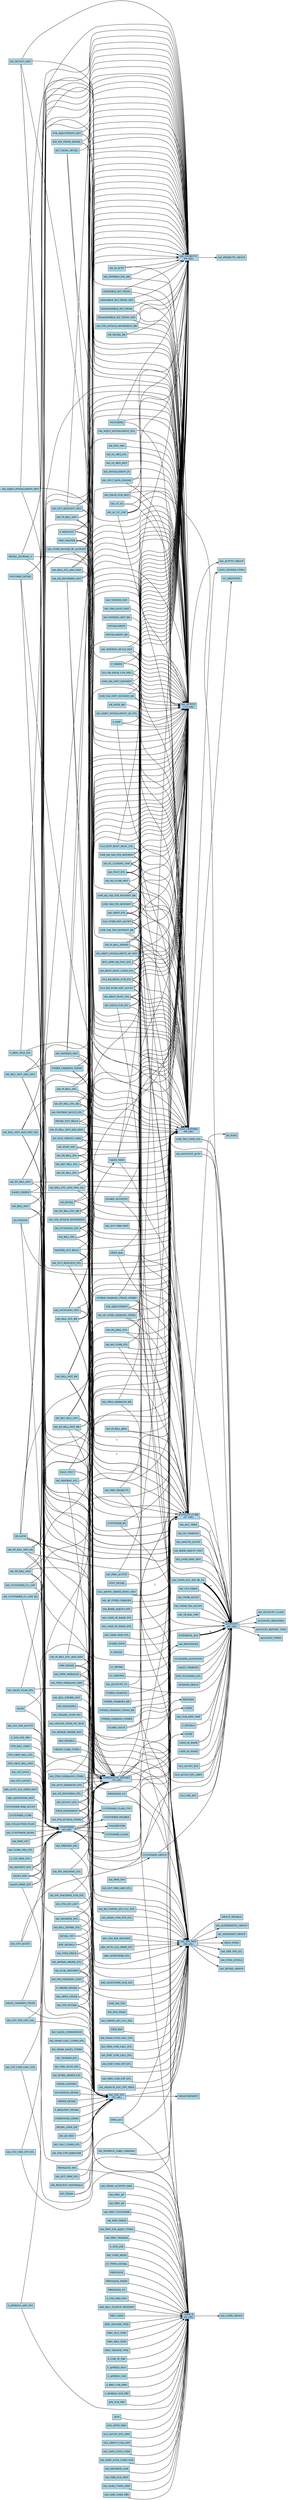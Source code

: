digraph DatabaseRelationships {
  rankdir=LR;
  node [shape=box, style=filled, fillcolor=lightblue];
  "IAS_ACTVTY" [label="IAS_ACTVTY\n(113 refs)", fillcolor="#AED6F1"];
  "COST_CENTERS" [label="COST_CENTERS\n(96 refs)", fillcolor="#AED6F1"];
  "IAS_PROJECTS" [label="IAS_PROJECTS\n(80 refs)", fillcolor="#AED6F1"];
  "WAREHOUSE_DETAILS" [label="WAREHOUSE_DETAILS\n(79 refs)", fillcolor="#AED6F1"];
  "ACCOUNT" [label="ACCOUNT\n(62 refs)", fillcolor="#AED6F1"];
  "ACCOUNT_CURR" [label="ACCOUNT_CURR\n(57 refs)", fillcolor="#AED6F1"];
  "IAS_ITM_DTL" [label="IAS_ITM_DTL\n(52 refs)", fillcolor="#AED6F1"];
  "IAS_ITM_MST" [label="IAS_ITM_MST\n(48 refs)", fillcolor="#AED6F1"];
  "USER_R" [label="USER_R\n(44 refs)", fillcolor="#AED6F1"];
  "CUSTOMER" [label="CUSTOMER\n(43 refs)", fillcolor="#AED6F1"];
  "ACCOUNT" -> "IAS_ACCOUNT_CLASS" [penwidth=1.5];
  "ACCOUNT" -> "ACCOUNT_GROUPING" [penwidth=1.5];
  "ACCOUNT" -> "ACCOUNT_REPORT_TYPE" [penwidth=1.5];
  "ACCOUNT" -> "ACCOUNT_TYPES" [penwidth=1.5];
  "ACCOUNT_CURR" -> "ACCOUNT" [penwidth=1.5];
  "ACCOUNT_CURR" -> "EX_RATE" [penwidth=1.5];
  "APX_SCR_PRV" -> "USER_R" [penwidth=1.5];
  "ARS_AUTO_SLS_ORDR_DTL" -> "IAS_ITM_MST" [penwidth=1.5];
  "ARS_AUTO_SLS_ORDR_MST" -> "CUSTOMER" [penwidth=1.5];
  "ARS_BILL_FLLWUP_MOVMNT" -> "USER_R" [penwidth=1.5];
  "ARS_QUESTNNR_DTL" -> "IAS_ITM_MST" [penwidth=1.5];
  "ARS_QUESTNNR_MST" -> "CUSTOMER" [penwidth=1.5];
  "ARS_QUESTNNR_SUB_DTL" -> "IAS_ITM_MST" [penwidth=1.5];
  "ASSEMBLE_KIT_ITEMS" -> "IAS_ACTVTY" [penwidth=1.5];
  "ASSEMBLE_KIT_ITEMS" -> "IAS_PROJECTS" [penwidth=1.5];
  "ASSEMBLE_KIT_ITEMS_DET" -> "IAS_ACTVTY" [penwidth=1.5];
  "ASSEMBLE_KIT_ITEMS_DET" -> "IAS_PROJECTS" [penwidth=1.5];
  "AUD" -> "USER_R" [penwidth=1.5];
  "BGT_APRV_RQ_FNC_DTL" -> "IAS_ACTVTY" [penwidth=1.5];
  "BGT_APRV_RQ_FNC_DTL" -> "ACCOUNT_CURR" [penwidth=1.5];
  "BGT_APRV_RQ_FNC_DTL" -> "IAS_PROJECTS" [penwidth=1.5];
  "BGT_APRV_RQ_FNC_DTL" -> "COST_CENTERS" [penwidth=1.5];
  "BIN_DETAILS" -> "WAREHOUSE_DETAILS" [penwidth=1.5];
  "CASH_AT_BANK" -> "ACCOUNT" [penwidth=2.0, label="2"];
  "CASH_IN_HAND" -> "ACCOUNT" [penwidth=1.5];
  "COMPOUND_ITEMS" -> "IAS_ITM_DTL" [penwidth=1.5];
  "COST_CENTERS" -> "CC_GROUPING" [penwidth=1.5];
  "COST_CENTERS" -> "COST_CENTER_TYPES" [penwidth=1.5];
  "COST_DETAIL" -> "ACCOUNT_CURR" [penwidth=1.5];
  "CREDIT_CARD_TYPES" -> "WAREHOUSE_DETAILS" [penwidth=1.5];
  "CUSTOMER" -> "ACCOUNT" [penwidth=1.5];
  "CUSTOMER" -> "REGIONS" [penwidth=1.5];
  "CUSTOMER" -> "SALES_MAN" [penwidth=1.5];
  "CUSTOMER" -> "CITIES" [penwidth=1.5];
  "CUSTOMER" -> "CNTRY" [penwidth=1.5];
  "CUSTOMER" -> "COLLERCTOR" [penwidth=1.5];
  "CUSTOMER" -> "COST_CENTERS" [penwidth=1.5];
  "CUSTOMER" -> "CUSTOMER_CLASS" [penwidth=1.5];
  "CUSTOMER" -> "CUSTOMER_CLASS_TYP" [penwidth=1.5];
  "CUSTOMER" -> "CUSTOMER_DEGREE" [penwidth=1.5];
  "CUSTOMER" -> "CUSTOMER_GROUP" [penwidth=1.5];
  "CUSTOMER_BNK_ACCNT" -> "CUSTOMER" [penwidth=1.5];
  "CUSTOMER_CURR" -> "CUSTOMER" [penwidth=1.5];
  "CUSTOMER_GROUP" -> "ACCOUNT" [penwidth=1.5];
  "CUSTOMER_RQ" -> "ACCOUNT" [penwidth=1.5];
  "CUSTOMER_RQ" -> "COST_CENTERS" [penwidth=1.5];
  "DETAIL_GATE_GR" -> "IAS_ITM_DTL" [penwidth=1.5];
  "DETAIL_INV" -> "IAS_ITM_DTL" [penwidth=1.5];
  "DETAIL_INV" -> "WAREHOUSE_DETAILS" [penwidth=1.5];
  "DETAIL_JOURNAL_V" -> "IAS_ACTVTY" [penwidth=1.5];
  "DETAIL_JOURNAL_V" -> "ACCOUNT_CURR" [penwidth=1.5];
  "DETAIL_JOURNAL_V" -> "IAS_PROJECTS" [penwidth=1.5];
  "DETAIL_JOURNAL_V" -> "COST_CENTERS" [penwidth=1.5];
  "DETAIL_JOURNAL_V" -> "CUSTOMER" [penwidth=1.5];
  "DETAIL_OUT_BILLS" -> "IAS_ACTVTY" [penwidth=1.5];
  "DETAIL_OUT_BILLS" -> "IAS_ITM_DTL" [penwidth=1.5];
  "DETAIL_OUT_BILLS" -> "IAS_PROJECTS" [penwidth=1.5];
  "DETAIL_OUT_BILLS" -> "COST_CENTERS" [penwidth=1.5];
  "DETAIL_OUT_BILLS" -> "WAREHOUSE_DETAILS" [penwidth=1.5];
  "DISASSEMBLE_KIT_ITEMS" -> "IAS_ACTVTY" [penwidth=1.5];
  "DISASSEMBLE_KIT_ITEMS" -> "IAS_PROJECTS" [penwidth=1.5];
  "DISASSEMBLE_KIT_ITEMS_DET" -> "IAS_ACTVTY" [penwidth=1.5];
  "DISASSEMBLE_KIT_ITEMS_DET" -> "IAS_PROJECTS" [penwidth=1.5];
  "DIS_KIT_ITEMS_DETAIL" -> "IAS_ACTVTY" [penwidth=1.5];
  "DIS_KIT_ITEMS_DETAIL" -> "IAS_ITM_DTL" [penwidth=1.5];
  "DIS_KIT_ITEMS_DETAIL" -> "IAS_PROJECTS" [penwidth=1.5];
  "DTS_OPTN_PRIV" -> "USER_R" [penwidth=1.5];
  "EXP_DETAILS" -> "IAS_ITM_DTL" [penwidth=1.5];
  "EXP_DETAILS" -> "WAREHOUSE_DETAILS" [penwidth=1.5];
  "GLS_ACCNT_DTL" -> "ACCOUNT" [penwidth=1.5];
  "GLS_ACCNT_DTL_GRPS" -> "ACCOUNT" [penwidth=1.5];
  "GLS_ACCNT_DTL_PRIV" -> "USER_R" [penwidth=1.5];
  "GLS_ADVNC_EXPNS_RVNU_MST" -> "ACCOUNT_CURR" [penwidth=2.0, label="2"];
  "GLS_CRNCY_USR_LMT" -> "USER_R" [penwidth=1.5];
  "GLS_EDIT_BDGT_BLNC_DTL" -> "IAS_ACTVTY" [penwidth=1.5];
  "GLS_EDIT_BDGT_BLNC_DTL" -> "ACCOUNT" [penwidth=1.5];
  "GLS_EDIT_BDGT_BLNC_DTL" -> "IAS_PROJECTS" [penwidth=1.5];
  "GLS_EDIT_BDGT_BLNC_DTL" -> "COST_CENTERS" [penwidth=1.5];
  "GLS_RQ_EXCH_CUR_DTL" -> "IAS_ACTVTY" [penwidth=1.5];
  "GLS_RQ_EXCH_CUR_DTL" -> "ACCOUNT_CURR" [penwidth=1.5];
  "GLS_RQ_EXCH_CUR_DTL" -> "IAS_PROJECTS" [penwidth=1.5];
  "GLS_RQ_EXCH_CUR_DTL" -> "COST_CENTERS" [penwidth=1.5];
  "GLS_RQ_EXCH_CUR_MST" -> "IAS_ACTVTY" [penwidth=1.5];
  "GLS_RQ_EXCH_CUR_MST" -> "IAS_PROJECTS" [penwidth=1.5];
  "GLS_RQ_EXCH_CUR_MST" -> "COST_CENTERS" [penwidth=1.5];
  "GLS_RQ_VCHR_MST_ACCNT" -> "IAS_ACTVTY" [penwidth=1.5];
  "GLS_RQ_VCHR_MST_ACCNT" -> "ACCOUNT_CURR" [penwidth=1.5];
  "GLS_RQ_VCHR_MST_ACCNT" -> "IAS_PROJECTS" [penwidth=1.5];
  "GLS_RQ_VCHR_MST_ACCNT" -> "COST_CENTERS" [penwidth=1.5];
  "GLS_TAX_ACC" -> "ACCOUNT" [penwidth=1.5];
  "GLS_VCHR_MST_ACCNT" -> "IAS_ACTVTY" [penwidth=1.5];
  "GLS_VCHR_MST_ACCNT" -> "ACCOUNT_CURR" [penwidth=1.5];
  "GLS_VCHR_MST_ACCNT" -> "IAS_PROJECTS" [penwidth=1.5];
  "GLS_VCHR_MST_ACCNT" -> "COST_CENTERS" [penwidth=1.5];
  "GNR_RQ_TAX_ITM_MOVMNT" -> "IAS_ACTVTY" [penwidth=1.5];
  "GNR_RQ_TAX_ITM_MOVMNT" -> "IAS_ITM_MST" [penwidth=1.5];
  "GNR_RQ_TAX_ITM_MOVMNT" -> "IAS_PROJECTS" [penwidth=1.5];
  "GNR_RQ_TAX_ITM_MOVMNT" -> "COST_CENTERS" [penwidth=1.5];
  "GNR_RQ_TAX_ITM_MOVMNT_BR" -> "IAS_ACTVTY" [penwidth=1.5];
  "GNR_RQ_TAX_ITM_MOVMNT_BR" -> "IAS_ITM_MST" [penwidth=1.5];
  "GNR_RQ_TAX_ITM_MOVMNT_BR" -> "IAS_PROJECTS" [penwidth=1.5];
  "GNR_RQ_TAX_ITM_MOVMNT_BR" -> "COST_CENTERS" [penwidth=1.5];
  "GNR_TAX_CODE_DTL" -> "ACCOUNT" [penwidth=2.0, label="2"];
  "GNR_TAX_INPT_MOVMNT" -> "IAS_ACTVTY" [penwidth=1.5];
  "GNR_TAX_INPT_MOVMNT" -> "IAS_PROJECTS" [penwidth=1.5];
  "GNR_TAX_INPT_MOVMNT" -> "COST_CENTERS" [penwidth=1.5];
  "GNR_TAX_INPT_MOVMNT_BR" -> "IAS_ACTVTY" [penwidth=1.5];
  "GNR_TAX_INPT_MOVMNT_BR" -> "IAS_PROJECTS" [penwidth=1.5];
  "GNR_TAX_INPT_MOVMNT_BR" -> "COST_CENTERS" [penwidth=1.5];
  "GNR_TAX_ITM" -> "IAS_ITM_MST" [penwidth=1.5];
  "GNR_TAX_ITM_MOVMNT" -> "IAS_ACTVTY" [penwidth=1.5];
  "GNR_TAX_ITM_MOVMNT" -> "IAS_ITM_MST" [penwidth=1.5];
  "GNR_TAX_ITM_MOVMNT" -> "IAS_PROJECTS" [penwidth=1.5];
  "GNR_TAX_ITM_MOVMNT" -> "COST_CENTERS" [penwidth=1.5];
  "GNR_TAX_ITM_MOVMNT_BR" -> "IAS_ACTVTY" [penwidth=1.5];
  "GNR_TAX_ITM_MOVMNT_BR" -> "IAS_ITM_MST" [penwidth=1.5];
  "GNR_TAX_ITM_MOVMNT_BR" -> "IAS_PROJECTS" [penwidth=1.5];
  "GNR_TAX_ITM_MOVMNT_BR" -> "COST_CENTERS" [penwidth=1.5];
  "GRN_DETAIL" -> "IAS_ITM_DTL" [penwidth=1.5];
  "GRN_DETAIL" -> "COST_CENTERS" [penwidth=1.5];
  "GRN_DETAIL" -> "WAREHOUSE_DETAILS" [penwidth=1.5];
  "GRN_MASTER" -> "IAS_ACTVTY" [penwidth=1.5];
  "GRN_MASTER" -> "IAS_PROJECTS" [penwidth=1.5];
  "GRN_MASTER" -> "COST_CENTERS" [penwidth=1.5];
  "GRN_MASTER" -> "WAREHOUSE_DETAILS" [penwidth=1.5];
  "GR_DETAIL" -> "IAS_ACTVTY" [penwidth=1.5];
  "GR_DETAIL" -> "IAS_ITM_DTL" [penwidth=1.5];
  "GR_DETAIL" -> "IAS_PROJECTS" [penwidth=1.5];
  "GR_DETAIL" -> "COST_CENTERS" [penwidth=1.5];
  "GR_DETAIL" -> "WAREHOUSE_DETAILS" [penwidth=1.5];
  "GR_DETAIL_BR" -> "IAS_ACTVTY" [penwidth=1.5];
  "GR_DETAIL_BR" -> "IAS_PROJECTS" [penwidth=1.5];
  "GR_NOTE" -> "IAS_ACTVTY" [penwidth=1.5];
  "GR_NOTE" -> "ACCOUNT_CURR" [penwidth=2.0, label="2"];
  "GR_NOTE" -> "IAS_PROJECTS" [penwidth=1.5];
  "GR_NOTE" -> "COST_CENTERS" [penwidth=1.5];
  "GR_NOTE" -> "CUSTOMER" [penwidth=1.5];
  "GR_NOTE" -> "WAREHOUSE_DETAILS" [penwidth=1.5];
  "GR_NOTE_BR" -> "IAS_ACTVTY" [penwidth=1.5];
  "GUARN_ACCOUNT" -> "IAS_ACTVTY" [penwidth=1.5];
  "GUARN_ACCOUNT" -> "ACCOUNT" [penwidth=1.5];
  "GUARN_ACCOUNT" -> "COST_CENTERS" [penwidth=1.5];
  "GUARN_INCR" -> "ACCOUNT_CURR" [penwidth=1.5];
  "GUARN_ISSUE" -> "ACCOUNT" [penwidth=1.5];
  "GUARN_ISSUE" -> "ACCOUNT_CURR" [penwidth=1.5];
  "IAS_ACCOUNT_ACTV" -> "ACCOUNT" [penwidth=1.5];
  "IAS_ACCOUNT_CC" -> "ACCOUNT" [penwidth=1.5];
  "IAS_ACCOUNT_CC" -> "COST_CENTERS" [penwidth=1.5];
  "IAS_ACC_TREE" -> "ACCOUNT" [penwidth=2.0, label="2"];
  "IAS_ACTVTY" -> "IAS_ACTVTY_GROUP" [penwidth=1.5];
  "IAS_ACTV_SERIALNO_DTL" -> "IAS_ITM_MST" [penwidth=1.5];
  "IAS_ACTV_SERIALNO_DTL" -> "COST_CENTERS" [penwidth=1.5];
  "IAS_ACTV_SERIALNO_DTL" -> "WAREHOUSE_DETAILS" [penwidth=1.5];
  "IAS_AC_CC_LMT" -> "IAS_ACTVTY" [penwidth=1.5];
  "IAS_AC_CC_LMT" -> "ACCOUNT" [penwidth=1.5];
  "IAS_AC_CC_LMT" -> "IAS_PROJECTS" [penwidth=1.5];
  "IAS_AC_CC_LMT" -> "COST_CENTERS" [penwidth=1.5];
  "IAS_ADJST_INSTALLMENT_AP_DTL" -> "IAS_ACTVTY" [penwidth=1.5];
  "IAS_ADJST_INSTALLMENT_AP_MST" -> "IAS_ACTVTY" [penwidth=1.5];
  "IAS_ADJST_INSTALLMENT_AP_MST" -> "COST_CENTERS" [penwidth=1.5];
  "IAS_ADJST_INSTALLMENT_DTL" -> "IAS_ACTVTY" [penwidth=1.5];
  "IAS_ADJST_INSTALLMENT_MST" -> "IAS_ACTVTY" [penwidth=1.5];
  "IAS_ADJST_INSTALLMENT_MST" -> "COST_CENTERS" [penwidth=1.5];
  "IAS_ADJST_INSTALLMENT_MST" -> "CUSTOMER" [penwidth=1.5];
  "IAS_AP_CHARGES" -> "ACCOUNT" [penwidth=1.5];
  "IAS_AP_DISC" -> "IAS_ITM_DTL" [penwidth=1.5];
  "IAS_AP_OTHR_CHARGES" -> "ACCOUNT_CURR" [penwidth=1.5];
  "IAS_AP_OTHR_CHARGES_ITEMS" -> "IAS_ACTVTY" [penwidth=1.5];
  "IAS_AP_OTHR_CHARGES_ITEMS" -> "IAS_ITM_MST" [penwidth=1.5];
  "IAS_AP_OTHR_CHARGES_ITEMS" -> "ACCOUNT_CURR" [penwidth=1.5];
  "IAS_AP_OTHR_CHARGES_ITEMS" -> "IAS_PROJECTS" [penwidth=1.5];
  "IAS_ASSCTN_ACCNT" -> "ACCOUNT" [penwidth=1.5];
  "IAS_BANK_ADJUST_DTL" -> "ACCOUNT_CURR" [penwidth=1.5];
  "IAS_BANK_ADJUST_MST" -> "ACCOUNT" [penwidth=1.5];
  "IAS_BDGT_BLNC_CLMN_DTL" -> "IAS_ACTVTY" [penwidth=1.5];
  "IAS_BDGT_BLNC_CLMN_DTL" -> "ACCOUNT_CURR" [penwidth=1.5];
  "IAS_BDGT_BLNC_CLMN_DTL" -> "IAS_PROJECTS" [penwidth=1.5];
  "IAS_BDGT_BLNC_CLMN_DTL" -> "COST_CENTERS" [penwidth=1.5];
  "IAS_BDGT_BLNC_DTL" -> "IAS_ACTVTY" [penwidth=1.5];
  "IAS_BDGT_BLNC_DTL" -> "ACCOUNT" [penwidth=1.5];
  "IAS_BDGT_BLNC_DTL" -> "IAS_PROJECTS" [penwidth=1.5];
  "IAS_BDGT_BLNC_DTL" -> "COST_CENTERS" [penwidth=1.5];
  "IAS_BILL_DTL" -> "IAS_ACTVTY" [penwidth=1.5];
  "IAS_BILL_DTL" -> "IAS_ITM_DTL" [penwidth=1.5];
  "IAS_BILL_DTL" -> "IAS_PROJECTS" [penwidth=1.5];
  "IAS_BILL_DTL" -> "COST_CENTERS" [penwidth=1.5];
  "IAS_BILL_DTL" -> "WAREHOUSE_DETAILS" [penwidth=1.5];
  "IAS_BILL_DTL_ADD_DISC" -> "IAS_ACTVTY" [penwidth=1.5];
  "IAS_BILL_DTL_ADD_DISC" -> "IAS_PROJECTS" [penwidth=1.5];
  "IAS_BILL_DTL_ADD_DISC" -> "COST_CENTERS" [penwidth=1.5];
  "IAS_BILL_DTL_ADD_DISC" -> "WAREHOUSE_DETAILS" [penwidth=1.5];
  "IAS_BILL_DTL_ADD_DISC_RQ" -> "IAS_ACTVTY" [penwidth=1.5];
  "IAS_BILL_DTL_ADD_DISC_RQ" -> "IAS_ITM_MST" [penwidth=1.5];
  "IAS_BILL_DTL_ADD_DISC_RQ" -> "IAS_PROJECTS" [penwidth=1.5];
  "IAS_BILL_DTL_ADD_DISC_RQ" -> "COST_CENTERS" [penwidth=1.5];
  "IAS_BILL_DTL_ADD_DISC_RQ" -> "WAREHOUSE_DETAILS" [penwidth=1.5];
  "IAS_BILL_DTL_BR" -> "IAS_ACTVTY" [penwidth=1.5];
  "IAS_BILL_DTL_BR" -> "IAS_ITM_MST" [penwidth=1.5];
  "IAS_BILL_DTL_BR" -> "IAS_PROJECTS" [penwidth=1.5];
  "IAS_BILL_DTL_BR" -> "COST_CENTERS" [penwidth=1.5];
  "IAS_BILL_DTL_BR" -> "WAREHOUSE_DETAILS" [penwidth=1.5];
  "IAS_BILL_EXPIRE_DTL" -> "IAS_ITM_DTL" [penwidth=1.5];
  "IAS_BILL_EXPIRE_DTL" -> "WAREHOUSE_DETAILS" [penwidth=1.5];
  "IAS_BILL_EXPIRE_MST" -> "WAREHOUSE_DETAILS" [penwidth=1.5];
  "IAS_BILL_MST" -> "IAS_ACTVTY" [penwidth=1.5];
  "IAS_BILL_MST" -> "ACCOUNT_CURR" [penwidth=1.5];
  "IAS_BILL_MST" -> "IAS_PROJECTS" [penwidth=1.5];
  "IAS_BILL_MST" -> "COST_CENTERS" [penwidth=1.5];
  "IAS_BILL_MST" -> "CUSTOMER" [penwidth=1.5];
  "IAS_BILL_MST" -> "WAREHOUSE_DETAILS" [penwidth=1.5];
  "IAS_BILL_MST_ADD_DISC" -> "IAS_ACTVTY" [penwidth=1.5];
  "IAS_BILL_MST_ADD_DISC" -> "ACCOUNT_CURR" [penwidth=2.0, label="2"];
  "IAS_BILL_MST_ADD_DISC" -> "IAS_PROJECTS" [penwidth=1.5];
  "IAS_BILL_MST_ADD_DISC" -> "COST_CENTERS" [penwidth=1.5];
  "IAS_BILL_MST_ADD_DISC" -> "CUSTOMER" [penwidth=1.5];
  "IAS_BILL_MST_ADD_DISC" -> "WAREHOUSE_DETAILS" [penwidth=1.5];
  "IAS_BILL_MST_ADD_DISC_RQ" -> "IAS_ACTVTY" [penwidth=1.5];
  "IAS_BILL_MST_ADD_DISC_RQ" -> "ACCOUNT_CURR" [penwidth=2.0, label="2"];
  "IAS_BILL_MST_ADD_DISC_RQ" -> "IAS_PROJECTS" [penwidth=1.5];
  "IAS_BILL_MST_ADD_DISC_RQ" -> "COST_CENTERS" [penwidth=1.5];
  "IAS_BILL_MST_ADD_DISC_RQ" -> "CUSTOMER" [penwidth=1.5];
  "IAS_BILL_MST_ADD_DISC_RQ" -> "WAREHOUSE_DETAILS" [penwidth=1.5];
  "IAS_BILL_MST_BR" -> "IAS_ACTVTY" [penwidth=1.5];
  "IAS_BILL_MST_BR" -> "ACCOUNT_CURR" [penwidth=1.5];
  "IAS_BILL_MST_BR" -> "COST_CENTERS" [penwidth=1.5];
  "IAS_BILL_MST_BR" -> "WAREHOUSE_DETAILS" [penwidth=1.5];
  "IAS_CALC_COMM_DTL" -> "IAS_ITM_DTL" [penwidth=1.5];
  "IAS_CASH_AT_BANK_DTL" -> "ACCOUNT_CURR" [penwidth=1.5];
  "IAS_CASH_IN_HAND_DTL" -> "ACCOUNT_CURR" [penwidth=1.5];
  "IAS_CASH_MAN_DTL" -> "ACCOUNT_CURR" [penwidth=1.5];
  "IAS_CASH_MAN_MST" -> "ACCOUNT" [penwidth=1.5];
  "IAS_CC_PJ" -> "IAS_PROJECTS" [penwidth=1.5];
  "IAS_CC_PJ" -> "COST_CENTERS" [penwidth=1.5];
  "IAS_CMPNS_QTY_CLC_DTL" -> "IAS_ITM_MST" [penwidth=1.5];
  "IAS_COLLECTION_PLAN" -> "CUSTOMER" [penwidth=1.5];
  "IAS_CONN_ACC_INV_BY_GL" -> "ACCOUNT" [penwidth=8.0, label="14"];
  "IAS_CONN_WCODE_BY_ACTIVITY" -> "IAS_ACTVTY" [penwidth=1.5];
  "IAS_CONN_WCODE_BY_ACTIVITY" -> "IAS_PROJECTS" [penwidth=1.5];
  "IAS_CONN_WCODE_BY_ACTIVITY" -> "COST_CENTERS" [penwidth=1.5];
  "IAS_CONN_WCODE_BY_ACTIVITY" -> "WAREHOUSE_DETAILS" [penwidth=1.5];
  "IAS_CST_ACCNT" -> "ACCOUNT" [penwidth=1.5];
  "IAS_CST_ACCNT" -> "CUSTOMER" [penwidth=1.5];
  "IAS_CST_COM_CALC_DTL" -> "IAS_ITM_MST" [penwidth=1.5];
  "IAS_CST_COM_CALC_DTL" -> "CUSTOMER" [penwidth=1.5];
  "IAS_CST_COM_STP_DTL" -> "IAS_ITM_MST" [penwidth=1.5];
  "IAS_CST_COM_STP_DTL" -> "CUSTOMER" [penwidth=1.5];
  "IAS_CST_DVCS" -> "CUSTOMER" [penwidth=1.5];
  "IAS_CST_FINES" -> "ACCOUNT" [penwidth=1.5];
  "IAS_CST_ITM_ACTVTY" -> "CUSTOMER" [penwidth=1.5];
  "IAS_CST_ITM_ACTVTY" -> "WAREHOUSE_DETAILS" [penwidth=1.5];
  "IAS_CST_ITM_LMT_SAL" -> "IAS_ITM_DTL" [penwidth=1.5];
  "IAS_CST_ITM_LMT_SAL" -> "CUSTOMER" [penwidth=1.5];
  "IAS_CST_LOCTN" -> "CUSTOMER" [penwidth=1.5];
  "IAS_CUR_DIFF_TMP" -> "ACCOUNT" [penwidth=1.5];
  "IAS_CUSTOMER_CC_LMT" -> "COST_CENTERS" [penwidth=1.5];
  "IAS_CUSTOMER_CC_LMT" -> "CUSTOMER" [penwidth=1.5];
  "IAS_CUSTOMER_CC_LMT_RQ" -> "COST_CENTERS" [penwidth=1.5];
  "IAS_CUSTOMER_CC_LMT_RQ" -> "CUSTOMER" [penwidth=1.5];
  "IAS_CUSTOMER_SIGNS" -> "CUSTOMER" [penwidth=1.5];
  "IAS_DATE_LOCK_USER" -> "USER_R" [penwidth=1.5];
  "IAS_DATE_LOCK_USER_SCR" -> "USER_R" [penwidth=1.5];
  "IAS_DFLT_DATA_ONLINE" -> "IAS_ACTVTY" [penwidth=1.5];
  "IAS_DFLT_DATA_ONLINE" -> "IAS_PROJECTS" [penwidth=1.5];
  "IAS_DFLT_DATA_ONLINE" -> "COST_CENTERS" [penwidth=1.5];
  "IAS_DOC_DEL" -> "IAS_ACTVTY" [penwidth=1.5];
  "IAS_DUE_CREDIT_CARD" -> "IAS_ACTVTY" [penwidth=1.5];
  "IAS_DUE_CREDIT_CARD" -> "COST_CENTERS" [penwidth=1.5];
  "IAS_DUE_CREDIT_CARD" -> "WAREHOUSE_DETAILS" [penwidth=1.5];
  "IAS_EMP_COM_CALC_DTL" -> "IAS_ITM_MST" [penwidth=1.5];
  "IAS_EMP_COM_STP_DTL" -> "IAS_ITM_MST" [penwidth=1.5];
  "IAS_EXCH_CUR_DTL" -> "IAS_ACTVTY" [penwidth=1.5];
  "IAS_EXCH_CUR_DTL" -> "ACCOUNT_CURR" [penwidth=1.5];
  "IAS_EXCH_CUR_DTL" -> "IAS_PROJECTS" [penwidth=1.5];
  "IAS_EXCH_CUR_DTL" -> "COST_CENTERS" [penwidth=1.5];
  "IAS_EXCH_CUR_MST" -> "IAS_ACTVTY" [penwidth=1.5];
  "IAS_EXCH_CUR_MST" -> "IAS_PROJECTS" [penwidth=1.5];
  "IAS_EXCH_CUR_MST" -> "COST_CENTERS" [penwidth=1.5];
  "IAS_FAVORITE_SCR" -> "USER_R" [penwidth=1.5];
  "IAS_FREIGHT_DTL" -> "IAS_ITM_MST" [penwidth=1.5];
  "IAS_FREIGHT_DTL" -> "WAREHOUSE_DETAILS" [penwidth=1.5];
  "IAS_FRM_FLD_PRIV" -> "USER_R" [penwidth=1.5];
  "IAS_GLRQ_TYPES_PRIV" -> "USER_R" [penwidth=1.5];
  "IAS_GL_REQ_DTL" -> "IAS_ACTVTY" [penwidth=1.5];
  "IAS_GL_REQ_MST" -> "IAS_ACTVTY" [penwidth=1.5];
  "IAS_GNR_CODE_PRV" -> "USER_R" [penwidth=1.5];
  "IAS_GRNT_DTL" -> "IAS_ACTVTY" [penwidth=1.5];
  "IAS_GRNT_DTL" -> "ACCOUNT_CURR" [penwidth=1.5];
  "IAS_GRNT_DTL" -> "IAS_PROJECTS" [penwidth=1.5];
  "IAS_GRNT_DTL" -> "COST_CENTERS" [penwidth=1.5];
  "IAS_GR_INCOMING_DTL" -> "IAS_ITM_DTL" [penwidth=1.5];
  "IAS_GR_INCOMING_DTL" -> "COST_CENTERS" [penwidth=1.5];
  "IAS_GR_INCOMING_DTL" -> "WAREHOUSE_DETAILS" [penwidth=1.5];
  "IAS_GR_INCOMING_MST" -> "IAS_ACTVTY" [penwidth=1.5];
  "IAS_GR_INCOMING_MST" -> "IAS_PROJECTS" [penwidth=1.5];
  "IAS_GR_INCOMING_MST" -> "COST_CENTERS" [penwidth=1.5];
  "IAS_GR_INCOMING_MST" -> "WAREHOUSE_DETAILS" [penwidth=1.5];
  "IAS_INCOUT_DTL" -> "IAS_ITM_DTL" [penwidth=1.5];
  "IAS_INCOUT_DTL" -> "COST_CENTERS" [penwidth=1.5];
  "IAS_INCOUT_DTL" -> "WAREHOUSE_DETAILS" [penwidth=1.5];
  "IAS_INCOUT_MST" -> "IAS_ACTVTY" [penwidth=1.5];
  "IAS_INCOUT_MST" -> "IAS_PROJECTS" [penwidth=1.5];
  "IAS_INCOUT_MST" -> "COST_CENTERS" [penwidth=1.5];
  "IAS_INCOUT_MST" -> "CUSTOMER" [penwidth=1.5];
  "IAS_INCOUT_MST" -> "WAREHOUSE_DETAILS" [penwidth=1.5];
  "IAS_INSRNCE_CARD_CHRONIC" -> "IAS_ITM_MST" [penwidth=1.5];
  "IAS_INSTALLMENT_PI" -> "IAS_ACTVTY" [penwidth=1.5];
  "IAS_INV_MACHINE_DTL" -> "IAS_ITM_MST" [penwidth=1.5];
  "IAS_INV_MACHINE_DTL" -> "WAREHOUSE_DETAILS" [penwidth=1.5];
  "IAS_INV_MACHINE_SUB_DTL" -> "IAS_ITM_MST" [penwidth=1.5];
  "IAS_INV_MACHINE_SUB_DTL" -> "WAREHOUSE_DETAILS" [penwidth=1.5];
  "IAS_ITEMS_ACTIVITY_PRIV" -> "USER_R" [penwidth=1.5];
  "IAS_ITEM_PRICE" -> "IAS_ITM_DTL" [penwidth=1.5];
  "IAS_ITEM_PRICE" -> "WAREHOUSE_DETAILS" [penwidth=1.5];
  "IAS_ITEM_SERIALNO" -> "IAS_ACTVTY" [penwidth=1.5];
  "IAS_ITEM_SERIALNO" -> "IAS_ITM_DTL" [penwidth=1.5];
  "IAS_ITEM_SERIALNO" -> "WAREHOUSE_DETAILS" [penwidth=1.5];
  "IAS_ITEM_SERIALNO_BR" -> "IAS_ACTVTY" [penwidth=1.5];
  "IAS_ITEM_SERIALNO_BR" -> "IAS_ITM_MST" [penwidth=1.5];
  "IAS_ITEM_SERIALNO_GRN" -> "IAS_ACTVTY" [penwidth=1.5];
  "IAS_ITEM_SERIALNO_GRN" -> "IAS_ITM_MST" [penwidth=1.5];
  "IAS_ITEM_SERIALNO_GRN" -> "WAREHOUSE_DETAILS" [penwidth=1.5];
  "IAS_ITEM_SERIALNO_OTHRS" -> "IAS_ACTVTY" [penwidth=1.5];
  "IAS_ITEM_SERIALNO_OTHRS" -> "IAS_ITM_MST" [penwidth=1.5];
  "IAS_ITEM_SERIALNO_OTHRS" -> "WAREHOUSE_DETAILS" [penwidth=1.5];
  "IAS_ITM_ATTACH_MOVEMENT" -> "IAS_ACTVTY" [penwidth=1.5];
  "IAS_ITM_ATTACH_MOVEMENT" -> "IAS_ITM_MST" [penwidth=1.5];
  "IAS_ITM_ATTACH_MOVEMENT" -> "IAS_PROJECTS" [penwidth=1.5];
  "IAS_ITM_ATTACH_MOVEMENT" -> "COST_CENTERS" [penwidth=1.5];
  "IAS_ITM_ATTACH_MOVEMENT" -> "WAREHOUSE_DETAILS" [penwidth=1.5];
  "IAS_ITM_ATTACH_MOVEMENT_BR" -> "IAS_ACTVTY" [penwidth=1.5];
  "IAS_ITM_ATTACH_MOVEMENT_BR" -> "IAS_PROJECTS" [penwidth=1.5];
  "IAS_ITM_ATTACH_OTHRS" -> "IAS_ITM_MST" [penwidth=1.5];
  "IAS_ITM_ATTACH_OTHRS" -> "COST_CENTERS" [penwidth=1.5];
  "IAS_ITM_ATTACH_OTHRS" -> "WAREHOUSE_DETAILS" [penwidth=1.5];
  "IAS_ITM_DTL" -> "IAS_ITM_MST" [penwidth=1.5];
  "IAS_ITM_DTL" -> "MEASUREMENT" [penwidth=1.5];
  "IAS_ITM_MST" -> "IAS_GRP_ITM_LVL" [penwidth=1.5];
  "IAS_ITM_MST" -> "IAS_ITEM_LEVELS" [penwidth=1.5];
  "IAS_ITM_MST" -> "IAS_DETAIL_GROUP" [penwidth=1.5];
  "IAS_ITM_MST" -> "GROUP_DETAILS" [penwidth=1.5];
  "IAS_ITM_MST" -> "IAS_ALTERNATIVE_GROUP" [penwidth=1.5];
  "IAS_ITM_MST" -> "IAS_ASSISTANT_GROUP" [penwidth=1.5];
  "IAS_ITM_MST" -> "ITEM_TYPES" [penwidth=1.5];
  "IAS_ITM_PERIODIC_COST" -> "IAS_ITM_DTL" [penwidth=1.5];
  "IAS_ITM_PERIODIC_COST" -> "WAREHOUSE_DETAILS" [penwidth=1.5];
  "IAS_ITM_QTY_LMT" -> "IAS_ITM_MST" [penwidth=1.5];
  "IAS_ITM_QTY_LMT" -> "WAREHOUSE_DETAILS" [penwidth=1.5];
  "IAS_ITM_SMAN" -> "IAS_ITM_MST" [penwidth=1.5];
  "IAS_ITM_UNT_BARCODE" -> "IAS_ITM_DTL" [penwidth=1.5];
  "IAS_ITM_WCODE" -> "IAS_ITM_DTL" [penwidth=1.5];
  "IAS_ITM_WCODE" -> "IAS_ITM_MST" [penwidth=1.5];
  "IAS_ITM_WCODE" -> "WAREHOUSE_DETAILS" [penwidth=1.5];
  "IAS_MACHINES" -> "WAREHOUSE_DETAILS" [penwidth=1.5];
  "IAS_MEASUR_DSC_ITM_TRNS" -> "IAS_ITM_MST" [penwidth=1.5];
  "IAS_ONLINE_CONN_WC" -> "WAREHOUSE_DETAILS" [penwidth=1.5];
  "IAS_ONLINE_CONN_WC_RGN" -> "WAREHOUSE_DETAILS" [penwidth=1.5];
  "IAS_OPEN_STOCK" -> "IAS_ITM_DTL" [penwidth=1.5];
  "IAS_OPEN_STOCK" -> "WAREHOUSE_DETAILS" [penwidth=1.5];
  "IAS_OUTGOING_DTL" -> "IAS_ACTVTY" [penwidth=1.5];
  "IAS_OUTGOING_DTL" -> "IAS_ITM_DTL" [penwidth=1.5];
  "IAS_OUTGOING_DTL" -> "IAS_PROJECTS" [penwidth=1.5];
  "IAS_OUTGOING_DTL" -> "COST_CENTERS" [penwidth=1.5];
  "IAS_OUTGOING_DTL" -> "WAREHOUSE_DETAILS" [penwidth=1.5];
  "IAS_OUTGOING_MST" -> "IAS_ACTVTY" [penwidth=1.5];
  "IAS_OUTGOING_MST" -> "ACCOUNT_CURR" [penwidth=2.0, label="2"];
  "IAS_OUTGOING_MST" -> "IAS_PROJECTS" [penwidth=1.5];
  "IAS_OUTGOING_MST" -> "COST_CENTERS" [penwidth=1.5];
  "IAS_OUTGOING_MST" -> "WAREHOUSE_DETAILS" [penwidth=1.5];
  "IAS_OUT_REQUEST_DTL" -> "IAS_ACTVTY" [penwidth=1.5];
  "IAS_OUT_REQUEST_DTL" -> "IAS_ITM_DTL" [penwidth=1.5];
  "IAS_OUT_REQUEST_DTL" -> "IAS_PROJECTS" [penwidth=1.5];
  "IAS_OUT_REQUEST_DTL" -> "COST_CENTERS" [penwidth=1.5];
  "IAS_OUT_REQUEST_DTL" -> "WAREHOUSE_DETAILS" [penwidth=1.5];
  "IAS_OUT_REQUEST_MST" -> "IAS_ACTVTY" [penwidth=1.5];
  "IAS_OUT_REQUEST_MST" -> "IAS_PROJECTS" [penwidth=1.5];
  "IAS_OUT_REQUEST_MST" -> "COST_CENTERS" [penwidth=1.5];
  "IAS_OUT_REQUEST_MST" -> "WAREHOUSE_DETAILS" [penwidth=1.5];
  "IAS_PI_BILL_DTL" -> "IAS_ACTVTY" [penwidth=1.5];
  "IAS_PI_BILL_DTL" -> "IAS_ITM_DTL" [penwidth=1.5];
  "IAS_PI_BILL_DTL" -> "IAS_PROJECTS" [penwidth=1.5];
  "IAS_PI_BILL_DTL" -> "COST_CENTERS" [penwidth=1.5];
  "IAS_PI_BILL_DTL" -> "WAREHOUSE_DETAILS" [penwidth=1.5];
  "IAS_PI_BILL_DTL_ADD_DISC" -> "IAS_ITM_MST" [penwidth=1.5];
  "IAS_PI_BILL_DTL_ADD_DISC" -> "COST_CENTERS" [penwidth=1.5];
  "IAS_PI_BILL_DTL_ADD_DISC" -> "WAREHOUSE_DETAILS" [penwidth=1.5];
  "IAS_PI_BILL_EXPND" -> "IAS_ACTVTY" [penwidth=1.5];
  "IAS_PI_BILL_EXPND" -> "ACCOUNT" [penwidth=1.5];
  "IAS_PI_BILL_EXPND" -> "IAS_PROJECTS" [penwidth=1.5];
  "IAS_PI_BILL_EXPND" -> "COST_CENTERS" [penwidth=1.5];
  "IAS_PI_BILL_JRNL" -> "ACCOUNT_CURR" [penwidth=1.5];
  "IAS_PI_BILL_JRNL" -> "COST_CENTERS" [penwidth=1.5];
  "IAS_PI_BILL_MST" -> "IAS_ACTVTY" [penwidth=1.5];
  "IAS_PI_BILL_MST" -> "IAS_PROJECTS" [penwidth=1.5];
  "IAS_PI_BILL_MST" -> "COST_CENTERS" [penwidth=1.5];
  "IAS_PI_BILL_MST" -> "WAREHOUSE_DETAILS" [penwidth=1.5];
  "IAS_PI_BILL_MST_ADD_DISC" -> "IAS_ACTVTY" [penwidth=1.5];
  "IAS_PI_BILL_MST_ADD_DISC" -> "ACCOUNT_CURR" [penwidth=2.0, label="2"];
  "IAS_PI_BILL_MST_ADD_DISC" -> "IAS_PROJECTS" [penwidth=1.5];
  "IAS_PI_BILL_MST_ADD_DISC" -> "COST_CENTERS" [penwidth=1.5];
  "IAS_PI_BILL_MST_ADD_DISC" -> "WAREHOUSE_DETAILS" [penwidth=1.5];
  "IAS_PJ_ACTV" -> "IAS_ACTVTY" [penwidth=1.5];
  "IAS_PJ_ACTV" -> "IAS_PROJECTS" [penwidth=1.5];
  "IAS_PL_CLOSING_TMP" -> "IAS_ACTVTY" [penwidth=1.5];
  "IAS_PL_CLOSING_TMP" -> "ACCOUNT_CURR" [penwidth=1.5];
  "IAS_PL_CLOSING_TMP" -> "IAS_PROJECTS" [penwidth=1.5];
  "IAS_PL_CLOSING_TMP" -> "COST_CENTERS" [penwidth=1.5];
  "IAS_POST_DTL" -> "IAS_ACTVTY" [penwidth=1.5];
  "IAS_POST_DTL" -> "ACCOUNT_CURR" [penwidth=1.5];
  "IAS_POST_DTL" -> "IAS_PROJECTS" [penwidth=1.5];
  "IAS_POST_DTL" -> "COST_CENTERS" [penwidth=1.5];
  "IAS_POST_MST" -> "IAS_ACTVTY" [penwidth=1.5];
  "IAS_POST_MST" -> "COST_CENTERS" [penwidth=1.5];
  "IAS_POST_MST" -> "WAREHOUSE_DETAILS" [penwidth=1.5];
  "IAS_PRIV_ACTVTY" -> "IAS_ACTVTY" [penwidth=1.5];
  "IAS_PRIV_ACTVTY" -> "USER_R" [penwidth=1.5];
  "IAS_PRIV_AP" -> "USER_R" [penwidth=1.5];
  "IAS_PRIV_AR" -> "USER_R" [penwidth=1.5];
  "IAS_PRIV_CUSTOMER" -> "USER_R" [penwidth=1.5];
  "IAS_PRIV_PRICE" -> "USER_R" [penwidth=1.5];
  "IAS_PRIV_PROJECTS" -> "IAS_PROJECTS" [penwidth=1.5];
  "IAS_PRIV_PROJECTS" -> "USER_R" [penwidth=1.5];
  "IAS_PRIV_STK_ADJST_TYPES" -> "USER_R" [penwidth=1.5];
  "IAS_PRIV_VENDOR" -> "USER_R" [penwidth=1.5];
  "IAS_PRM_COM_CALC_DTL" -> "IAS_ITM_MST" [penwidth=1.5];
  "IAS_PRM_COM_STP_DTL" -> "IAS_ITM_MST" [penwidth=1.5];
  "IAS_PRM_CST" -> "CUSTOMER" [penwidth=1.5];
  "IAS_PRM_ITM" -> "IAS_ITM_MST" [penwidth=1.5];
  "IAS_PROJECTS" -> "IAS_PROJECTS_GROUP" [penwidth=1.5];
  "IAS_PR_BILL_DTL" -> "IAS_ACTVTY" [penwidth=1.5];
  "IAS_PR_BILL_DTL" -> "IAS_ITM_DTL" [penwidth=1.5];
  "IAS_PR_BILL_DTL" -> "IAS_PROJECTS" [penwidth=1.5];
  "IAS_PR_BILL_DTL" -> "COST_CENTERS" [penwidth=1.5];
  "IAS_PR_BILL_DTL" -> "WAREHOUSE_DETAILS" [penwidth=1.5];
  "IAS_PR_BILL_MST" -> "IAS_ACTVTY" [penwidth=1.5];
  "IAS_PR_BILL_MST" -> "ACCOUNT_CURR" [penwidth=1.5];
  "IAS_PR_BILL_MST" -> "IAS_PROJECTS" [penwidth=1.5];
  "IAS_PR_BILL_MST" -> "COST_CENTERS" [penwidth=1.5];
  "IAS_PR_BILL_MST" -> "CUSTOMER" [penwidth=1.5];
  "IAS_PR_BILL_MST" -> "WAREHOUSE_DETAILS" [penwidth=1.5];
  "IAS_QUT_PRM_DTL" -> "IAS_ITM_DTL" [penwidth=1.5];
  "IAS_QUT_PRM_GRP_DTL" -> "IAS_ITM_MST" [penwidth=1.5];
  "IAS_QUT_PRM_MST" -> "COST_CENTERS" [penwidth=1.5];
  "IAS_RECEIPT_DOC" -> "IAS_ITM_MST" [penwidth=1.5];
  "IAS_RECEIPT_DOC" -> "COST_CENTERS" [penwidth=1.5];
  "IAS_RECEIPT_DOC" -> "CUSTOMER" [penwidth=1.5];
  "IAS_REPAIR_ORDER_DTL" -> "IAS_ITM_DTL" [penwidth=1.5];
  "IAS_REPAIR_ORDER_DTL" -> "WAREHOUSE_DETAILS" [penwidth=1.5];
  "IAS_REPAIR_ORDER_MST" -> "WAREHOUSE_DETAILS" [penwidth=1.5];
  "IAS_REQUEST_MATERIALS" -> "IAS_ITM_DTL" [penwidth=1.5];
  "IAS_RESERVE_DTL" -> "IAS_ITM_DTL" [penwidth=1.5];
  "IAS_RESERVE_DTL" -> "WAREHOUSE_DETAILS" [penwidth=1.5];
  "IAS_RET_BILL_DTL" -> "IAS_ACTVTY" [penwidth=1.5];
  "IAS_RET_BILL_DTL" -> "IAS_ITM_MST" [penwidth=1.5];
  "IAS_RET_BILL_DTL" -> "IAS_PROJECTS" [penwidth=1.5];
  "IAS_RET_BILL_DTL" -> "COST_CENTERS" [penwidth=1.5];
  "IAS_RET_BILL_DTL" -> "WAREHOUSE_DETAILS" [penwidth=1.5];
  "IAS_RET_BILL_MST" -> "IAS_ACTVTY" [penwidth=1.5];
  "IAS_RET_BILL_MST" -> "ACCOUNT_CURR" [penwidth=1.5];
  "IAS_RET_BILL_MST" -> "COST_CENTERS" [penwidth=1.5];
  "IAS_RET_BILL_MST" -> "WAREHOUSE_DETAILS" [penwidth=1.5];
  "IAS_RQ_CMPNS_QTY_CLC_DTL" -> "IAS_ITM_MST" [penwidth=1.5];
  "IAS_RQ_JRNL_DTL" -> "IAS_ACTVTY" [penwidth=1.5];
  "IAS_RQ_JRNL_DTL" -> "ACCOUNT_CURR" [penwidth=1.5];
  "IAS_RQ_JRNL_DTL" -> "COST_CENTERS" [penwidth=1.5];
  "IAS_RQ_VCHR_DTL" -> "IAS_ACTVTY" [penwidth=1.5];
  "IAS_RQ_VCHR_DTL" -> "ACCOUNT_CURR" [penwidth=1.5];
  "IAS_RQ_VCHR_DTL" -> "COST_CENTERS" [penwidth=1.5];
  "IAS_RQ_VCHR_MST" -> "IAS_ACTVTY" [penwidth=1.5];
  "IAS_RQ_VCHR_MST" -> "COST_CENTERS" [penwidth=1.5];
  "IAS_RT_BILL_DTL" -> "IAS_ACTVTY" [penwidth=1.5];
  "IAS_RT_BILL_DTL" -> "IAS_ITM_DTL" [penwidth=1.5];
  "IAS_RT_BILL_DTL" -> "IAS_PROJECTS" [penwidth=1.5];
  "IAS_RT_BILL_DTL" -> "COST_CENTERS" [penwidth=1.5];
  "IAS_RT_BILL_DTL" -> "WAREHOUSE_DETAILS" [penwidth=1.5];
  "IAS_RT_BILL_DTL_BR" -> "IAS_ACTVTY" [penwidth=1.5];
  "IAS_RT_BILL_DTL_BR" -> "IAS_ITM_MST" [penwidth=1.5];
  "IAS_RT_BILL_DTL_BR" -> "IAS_PROJECTS" [penwidth=1.5];
  "IAS_RT_BILL_DTL_BR" -> "COST_CENTERS" [penwidth=1.5];
  "IAS_RT_BILL_DTL_BR" -> "WAREHOUSE_DETAILS" [penwidth=1.5];
  "IAS_RT_BILL_DTL_RQ" -> "IAS_ACTVTY" [penwidth=1.5];
  "IAS_RT_BILL_DTL_RQ" -> "IAS_ITM_MST" [penwidth=1.5];
  "IAS_RT_BILL_DTL_RQ" -> "IAS_PROJECTS" [penwidth=1.5];
  "IAS_RT_BILL_DTL_RQ" -> "COST_CENTERS" [penwidth=1.5];
  "IAS_RT_BILL_DTL_RQ" -> "WAREHOUSE_DETAILS" [penwidth=1.5];
  "IAS_RT_BILL_MST" -> "IAS_ACTVTY" [penwidth=1.5];
  "IAS_RT_BILL_MST" -> "ACCOUNT_CURR" [penwidth=1.5];
  "IAS_RT_BILL_MST" -> "IAS_PROJECTS" [penwidth=1.5];
  "IAS_RT_BILL_MST" -> "COST_CENTERS" [penwidth=1.5];
  "IAS_RT_BILL_MST" -> "CUSTOMER" [penwidth=1.5];
  "IAS_RT_BILL_MST" -> "WAREHOUSE_DETAILS" [penwidth=1.5];
  "IAS_RT_BILL_MST_BR" -> "IAS_ACTVTY" [penwidth=1.5];
  "IAS_RT_BILL_MST_BR" -> "ACCOUNT_CURR" [penwidth=1.5];
  "IAS_RT_BILL_MST_BR" -> "COST_CENTERS" [penwidth=1.5];
  "IAS_RT_BILL_MST_BR" -> "WAREHOUSE_DETAILS" [penwidth=1.5];
  "IAS_RT_BILL_MST_RQ" -> "IAS_ACTVTY" [penwidth=1.5];
  "IAS_RT_BILL_MST_RQ" -> "ACCOUNT_CURR" [penwidth=1.5];
  "IAS_RT_BILL_MST_RQ" -> "IAS_PROJECTS" [penwidth=1.5];
  "IAS_RT_BILL_MST_RQ" -> "COST_CENTERS" [penwidth=1.5];
  "IAS_RT_BILL_MST_RQ" -> "CUSTOMER" [penwidth=1.5];
  "IAS_RT_BILL_MST_RQ" -> "WAREHOUSE_DETAILS" [penwidth=1.5];
  "IAS_SALES_COMMISSION" -> "IAS_ITM_DTL" [penwidth=1.5];
  "IAS_SALES_PLAN_DTL" -> "COST_CENTERS" [penwidth=1.5];
  "IAS_SALES_PLAN_DTL" -> "CUSTOMER" [penwidth=1.5];
  "IAS_SALES_PLAN_DTL" -> "WAREHOUSE_DETAILS" [penwidth=1.5];
  "IAS_SCAL_MOVMNT" -> "IAS_ITM_MST" [penwidth=1.5];
  "IAS_SCAL_MOVMNT" -> "USER_R" [penwidth=2.0, label="2"];
  "IAS_SCAL_MOVMNT" -> "WAREHOUSE_DETAILS" [penwidth=1.5];
  "IAS_SMAN_CALC_COMM_DTL" -> "IAS_ITM_DTL" [penwidth=1.5];
  "IAS_SMAN_COM_CALC_DTL" -> "IAS_ITM_MST" [penwidth=1.5];
  "IAS_SMAN_COM_STP_DTL" -> "IAS_ITM_MST" [penwidth=1.5];
  "IAS_SMAN_SALES_COMM" -> "IAS_ITM_DTL" [penwidth=1.5];
  "IAS_TENDER_DTL" -> "IAS_ITM_DTL" [penwidth=1.5];
  "IAS_TENDER_MST" -> "IAS_ACTVTY" [penwidth=1.5];
  "IAS_USER_HEAD" -> "USER_R" [penwidth=1.5];
  "IAS_VCHR_CHQ_DTL" -> "CUSTOMER" [penwidth=1.5];
  "IAS_VNDR_ACCNT" -> "ACCOUNT" [penwidth=1.5];
  "IAS_VNDR_TDS_ACCNT" -> "ACCOUNT" [penwidth=1.5];
  "IAS_VND_QUOT_DTL" -> "IAS_ITM_DTL" [penwidth=1.5];
  "IAS_VND_QUOT_MST" -> "IAS_ACTVTY" [penwidth=1.5];
  "IAS_WHTRNS_DTL" -> "IAS_ACTVTY" [penwidth=1.5];
  "IAS_WHTRNS_DTL" -> "IAS_ITM_DTL" [penwidth=1.5];
  "IAS_WHTRNS_DTL" -> "IAS_PROJECTS" [penwidth=1.5];
  "IAS_WHTRNS_DTL" -> "WAREHOUSE_DETAILS" [penwidth=1.5];
  "IAS_WHTRNS_DTL_BR" -> "IAS_ACTVTY" [penwidth=1.5];
  "IAS_WHTRNS_DTL_BR" -> "IAS_PROJECTS" [penwidth=1.5];
  "IAS_WHTRNS_MST" -> "IAS_ACTVTY" [penwidth=1.5];
  "IAS_WHTRNS_MST" -> "IAS_PROJECTS" [penwidth=1.5];
  "IAS_WHTRNS_MST" -> "COST_CENTERS" [penwidth=1.5];
  "IAS_WHTRNS_MST" -> "WAREHOUSE_DETAILS" [penwidth=1.5];
  "IAS_WHTRNS_MST_BR" -> "IAS_ACTVTY" [penwidth=1.5];
  "IAS_WHTRNS_MULTI_DTL" -> "IAS_ACTVTY" [penwidth=1.5];
  "IAS_WHTRNS_MULTI_DTL" -> "IAS_ITM_DTL" [penwidth=1.5];
  "IAS_WHTRNS_MULTI_DTL" -> "IAS_PROJECTS" [penwidth=1.5];
  "IAS_WHTRNS_MULTI_DTL" -> "WAREHOUSE_DETAILS" [penwidth=2.0, label="2"];
  "IAS_WHTRNS_MULTI_MST" -> "IAS_ACTVTY" [penwidth=1.5];
  "IAS_WHTRNS_MULTI_MST" -> "IAS_PROJECTS" [penwidth=1.5];
  "IAS_WHTRNS_MULTI_MST" -> "COST_CENTERS" [penwidth=1.5];
  "IAS_WORK_ORDER_DTL" -> "IAS_ITM_DTL" [penwidth=1.5];
  "IAS_YR_BAL_TMP" -> "ACCOUNT" [penwidth=1.5];
  "INSTALLMENT" -> "IAS_ACTVTY" [penwidth=1.5];
  "INSTALLMENT_BR" -> "IAS_ACTVTY" [penwidth=1.5];
  "INTERFACE_ACC" -> "ACCOUNT" [penwidth=5.5, label="9"];
  "INV_ITM_BIN_MOVMNT" -> "IAS_ITM_MST" [penwidth=1.5];
  "ITEMS_COSTING" -> "IAS_ITM_DTL" [penwidth=1.5];
  "ITEM_BIN" -> "IAS_ITM_MST" [penwidth=1.5];
  "ITEM_MOVEMENT" -> "IAS_ACTVTY" [penwidth=1.5];
  "ITEM_MOVEMENT" -> "IAS_ITM_DTL" [penwidth=1.5];
  "ITEM_MOVEMENT" -> "WAREHOUSE_DETAILS" [penwidth=1.5];
  "JV_TYPES_DETAIL" -> "USER_R" [penwidth=1.5];
  "KIT_ITEMS" -> "IAS_ITM_DTL" [penwidth=1.5];
  "KIT_ITEMS" -> "IAS_ITM_MST" [penwidth=1.5];
  "KIT_ITEMS_DETAIL" -> "IAS_ACTVTY" [penwidth=1.5];
  "KIT_ITEMS_DETAIL" -> "IAS_ITM_DTL" [penwidth=1.5];
  "KIT_ITEMS_DETAIL" -> "IAS_PROJECTS" [penwidth=1.5];
  "K_DETAIL" -> "ACCOUNT_CURR" [penwidth=1.5];
  "LC_DETAIL" -> "ACCOUNT_CURR" [penwidth=1.5];
  "LC_MASTER" -> "ACCOUNT_CURR" [penwidth=1.5];
  "MASTER_OUT_BILLS" -> "IAS_ACTVTY" [penwidth=1.5];
  "MASTER_OUT_BILLS" -> "ACCOUNT_CURR" [penwidth=1.5];
  "MASTER_OUT_BILLS" -> "COST_CENTERS" [penwidth=1.5];
  "MASTER_OUT_BILLS" -> "WAREHOUSE_DETAILS" [penwidth=1.5];
  "NOTE" -> "ACCOUNT_CURR" [penwidth=1.5];
  "NOTE" -> "CUSTOMER" [penwidth=1.5];
  "OPEN_BAL" -> "IAS_ACTVTY" [penwidth=1.5];
  "OPEN_BAL" -> "ACCOUNT_CURR" [penwidth=1.5];
  "OPEN_BAL" -> "COST_CENTERS" [penwidth=1.5];
  "ORDER_DETAIL" -> "IAS_ITM_DTL" [penwidth=1.5];
  "OTHER_CHARGES" -> "ACCOUNT_CURR" [penwidth=1.5];
  "OTHER_CHARGES_BR" -> "ACCOUNT_CURR" [penwidth=1.5];
  "OTHER_CHARGES_ITEMS" -> "IAS_ACTVTY" [penwidth=1.5];
  "OTHER_CHARGES_ITEMS" -> "IAS_ITM_DTL" [penwidth=1.5];
  "OTHER_CHARGES_ITEMS" -> "ACCOUNT_CURR" [penwidth=1.5];
  "OTHER_CHARGES_ITEMS" -> "IAS_PROJECTS" [penwidth=1.5];
  "OTHER_CHARGES_ITEMS_BR" -> "ACCOUNT_CURR" [penwidth=1.5];
  "OTHER_CHARGES_ITEMS_OTHRS" -> "IAS_ACTVTY" [penwidth=1.5];
  "OTHER_CHARGES_ITEMS_OTHRS" -> "IAS_ITM_MST" [penwidth=1.5];
  "OTHER_CHARGES_ITEMS_OTHRS" -> "ACCOUNT_CURR" [penwidth=1.5];
  "OTHER_CHARGES_ITEMS_OTHRS" -> "IAS_PROJECTS" [penwidth=1.5];
  "OTHER_CHARGES_OTHRS" -> "ACCOUNT_CURR" [penwidth=1.5];
  "OUTGOING_ACCOUNTS" -> "ACCOUNT" [penwidth=1.5];
  "PRIVILEGE" -> "USER_R" [penwidth=1.5];
  "PRIVILEGE_CC" -> "COST_CENTERS" [penwidth=1.5];
  "PRIVILEGE_CC" -> "USER_R" [penwidth=1.5];
  "PRIVILEGE_FIXED" -> "USER_R" [penwidth=1.5];
  "PRIVILEGE_GC" -> "USER_R" [penwidth=1.5];
  "PRIVILEGE_WH" -> "USER_R" [penwidth=1.5];
  "PRIVILEGE_WH" -> "WAREHOUSE_DETAILS" [penwidth=1.5];
  "PRIV_ACC" -> "ACCOUNT_CURR" [penwidth=1.5];
  "PRIV_ACC" -> "USER_R" [penwidth=1.5];
  "PRIV_CASH" -> "USER_R" [penwidth=1.5];
  "PRIV_INCOME_TYPE" -> "USER_R" [penwidth=1.5];
  "PRIV_OUT_TYPE" -> "USER_R" [penwidth=1.5];
  "PRIV_REQ_TYPE" -> "USER_R" [penwidth=1.5];
  "PRIV_TRNSFR_TYPE" -> "USER_R" [penwidth=1.5];
  "P_ORDER" -> "IAS_ACTVTY" [penwidth=1.5];
  "P_ORDER" -> "IAS_PROJECTS" [penwidth=1.5];
  "P_ORDER" -> "COST_CENTERS" [penwidth=1.5];
  "P_ORDER_DETAIL" -> "IAS_ITM_DTL" [penwidth=1.5];
  "P_ORDER_DETAIL" -> "WAREHOUSE_DETAILS" [penwidth=1.5];
  "P_REQUEST" -> "IAS_ACTVTY" [penwidth=1.5];
  "P_REQUEST" -> "IAS_PROJECTS" [penwidth=1.5];
  "P_REQUEST" -> "COST_CENTERS" [penwidth=1.5];
  "P_REQUEST" -> "WAREHOUSE_DETAILS" [penwidth=1.5];
  "P_REQUEST_DETAIL" -> "IAS_ITM_DTL" [penwidth=1.5];
  "QUOTATION" -> "IAS_ACTVTY" [penwidth=1.5];
  "QUOTATION" -> "COST_CENTERS" [penwidth=1.5];
  "QUOTATION" -> "CUSTOMER" [penwidth=1.5];
  "QUOTATION_DETAIL" -> "IAS_ITM_DTL" [penwidth=1.5];
  "SALES_CHARGES" -> "ACCOUNT" [penwidth=1.5];
  "SALES_CHARGES_ITEMS" -> "IAS_ITM_DTL" [penwidth=1.5];
  "SALES_CHARGES_ITEMS" -> "CUSTOMER" [penwidth=1.5];
  "SALES_DISC" -> "IAS_ITM_DTL" [penwidth=1.5];
  "SALES_DISC" -> "CUSTOMER" [penwidth=1.5];
  "SALES_DISC" -> "WAREHOUSE_DETAILS" [penwidth=1.5];
  "SALES_FREE_QTY" -> "IAS_ITM_DTL" [penwidth=1.5];
  "SALES_FREE_QTY" -> "CUSTOMER" [penwidth=1.5];
  "SALES_FREE_QTY" -> "WAREHOUSE_DETAILS" [penwidth=1.5];
  "SALES_MAN" -> "IAS_ACTVTY" [penwidth=1.5];
  "SALES_MAN" -> "ACCOUNT" [penwidth=1.5];
  "SALES_MAN" -> "IAS_PROJECTS" [penwidth=1.5];
  "SALES_MAN" -> "COST_CENTERS" [penwidth=1.5];
  "SALES_ORDER" -> "IAS_ACTVTY" [penwidth=1.5];
  "SALES_ORDER" -> "COST_CENTERS" [penwidth=1.5];
  "SALES_ORDER" -> "CUSTOMER" [penwidth=1.5];
  "SALE_COST" -> "IAS_ACTVTY" [penwidth=1.5];
  "SALE_COST" -> "IAS_ITM_DTL" [penwidth=1.5];
  "SALE_COST" -> "IAS_PROJECTS" [penwidth=1.5];
  "SALE_COST" -> "WAREHOUSE_DETAILS" [penwidth=1.5];
  "STK_ADJUSTMENT" -> "IAS_ACTVTY" [penwidth=1.5];
  "STK_ADJUSTMENT" -> "ACCOUNT_CURR" [penwidth=1.5];
  "STK_ADJUSTMENT" -> "COST_CENTERS" [penwidth=1.5];
  "STK_ADJUSTMENT_DET" -> "IAS_ACTVTY" [penwidth=1.5];
  "STK_ADJUSTMENT_DET" -> "IAS_ITM_DTL" [penwidth=1.5];
  "STK_ADJUSTMENT_DET" -> "IAS_PROJECTS" [penwidth=1.5];
  "STN_BILL_CRDT" -> "CUSTOMER" [penwidth=1.5];
  "STN_CRDT_BILL_DTL" -> "CUSTOMER" [penwidth=1.5];
  "STN_CRDT_BILL_MST" -> "CUSTOMER" [penwidth=1.5];
  "STN_OUTGOING_DTL" -> "ACCOUNT" [penwidth=1.5];
  "S_APPROVL_APP_DVC" -> "CUSTOMER" [penwidth=1.5];
  "S_APPROVL_APP_DVC" -> "USER_R" [penwidth=1.5];
  "S_APPRVD_MOV" -> "USER_R" [penwidth=1.5];
  "S_APPRVD_USR" -> "USER_R" [penwidth=1.5];
  "S_BRN_USR_PRIV" -> "USER_R" [penwidth=1.5];
  "S_CST_HND_DVC" -> "CUSTOMER" [penwidth=1.5];
  "S_EMP" -> "IAS_ACTVTY" [penwidth=1.5];
  "S_EMP" -> "IAS_PROJECTS" [penwidth=1.5];
  "S_EMP" -> "COST_CENTERS" [penwidth=1.5];
  "S_JRNL_FILE_DTL" -> "IAS_ACTVTY" [penwidth=1.5];
  "S_JRNL_FILE_DTL" -> "ACCOUNT_CURR" [penwidth=1.5];
  "S_JRNL_FILE_DTL" -> "COST_CENTERS" [penwidth=1.5];
  "S_JRNL_FILE_DTL" -> "CUSTOMER" [penwidth=1.5];
  "S_MOBILE_SCR_PRV" -> "USER_R" [penwidth=1.5];
  "S_SCR_CSS_PRV" -> "CUSTOMER" [penwidth=1.5];
  "S_SCR_LNK" -> "USER_R" [penwidth=1.5];
  "S_USR_HND_DVC" -> "USER_R" [penwidth=1.5];
  "S_USR_TP_PRV" -> "USER_R" [penwidth=1.5];
  "USER_R" -> "IAS_USER_GROUP" [penwidth=1.5];
  "VENDOR_GROUP" -> "ACCOUNT" [penwidth=1.5];
  "VOUCHERS" -> "IAS_ACTVTY" [penwidth=1.5];
  "VOUCHERS" -> "IAS_PROJECTS" [penwidth=1.5];
  "VOUCHERS" -> "COST_CENTERS" [penwidth=1.5];
  "VOUCHER_DETAIL" -> "IAS_ACTVTY" [penwidth=1.5];
  "VOUCHER_DETAIL" -> "ACCOUNT_CURR" [penwidth=1.5];
  "VOUCHER_DETAIL" -> "IAS_PROJECTS" [penwidth=1.5];
  "VOUCHER_DETAIL" -> "COST_CENTERS" [penwidth=1.5];
  "VOUCHER_DETAIL" -> "CUSTOMER" [penwidth=1.5];
  "V_DETAILS" -> "ACCOUNT" [penwidth=1.5];
  "WAREHOUSE_DETAILS" -> "ACCOUNT" [penwidth=1.5];
  "WAREHOUSE_DETAILS" -> "IAS_PROVINCES" [penwidth=1.5];
  "WAREHOUSE_DETAILS" -> "REGIONS" [penwidth=1.5];
  "WAREHOUSE_DETAILS" -> "CITIES" [penwidth=1.5];
  "WAREHOUSE_DETAILS" -> "CNTRY" [penwidth=1.5];
  "WAREHOUSE_DETAILS" -> "COST_CENTERS" [penwidth=1.5];
}
